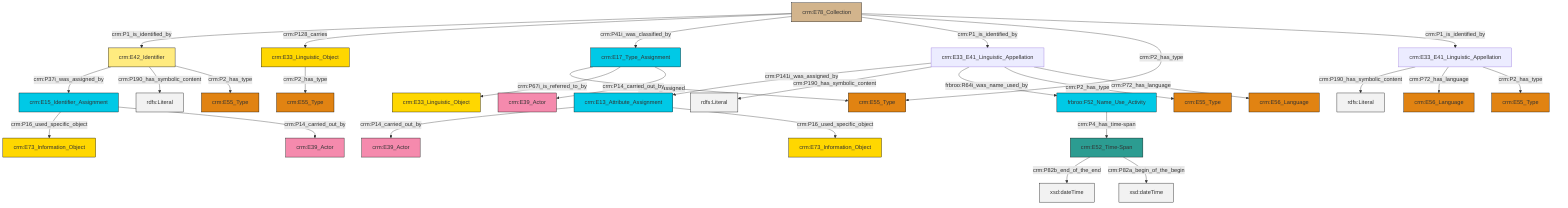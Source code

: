 graph TD
classDef Literal fill:#f2f2f2,stroke:#000000;
classDef CRM_Entity fill:#FFFFFF,stroke:#000000;
classDef Temporal_Entity fill:#00C9E6, stroke:#000000;
classDef Type fill:#E18312, stroke:#000000;
classDef Time-Span fill:#2C9C91, stroke:#000000;
classDef Appellation fill:#FFEB7F, stroke:#000000;
classDef Place fill:#008836, stroke:#000000;
classDef Persistent_Item fill:#B266B2, stroke:#000000;
classDef Conceptual_Object fill:#FFD700, stroke:#000000;
classDef Physical_Thing fill:#D2B48C, stroke:#000000;
classDef Actor fill:#f58aad, stroke:#000000;
classDef PC_Classes fill:#4ce600, stroke:#000000;
classDef Multi fill:#cccccc,stroke:#000000;

0["crm:E15_Identifier_Assignment"]:::Temporal_Entity -->|crm:P16_used_specific_object| 1["crm:E73_Information_Object"]:::Conceptual_Object
2["crm:E78_Collection"]:::Physical_Thing -->|crm:P1_is_identified_by| 3["crm:E42_Identifier"]:::Appellation
4["crm:E33_E41_Linguistic_Appellation"]:::Default -->|crm:P141i_was_assigned_by| 5["crm:E13_Attribute_Assignment"]:::Temporal_Entity
8["crm:E52_Time-Span"]:::Time-Span -->|crm:P82b_end_of_the_end| 9[xsd:dateTime]:::Literal
4["crm:E33_E41_Linguistic_Appellation"]:::Default -->|crm:P190_has_symbolic_content| 10[rdfs:Literal]:::Literal
11["crm:E17_Type_Assignment"]:::Temporal_Entity -->|crm:P42_assigned| 12["crm:E55_Type"]:::Type
3["crm:E42_Identifier"]:::Appellation -->|crm:P37i_was_assigned_by| 0["crm:E15_Identifier_Assignment"]:::Temporal_Entity
4["crm:E33_E41_Linguistic_Appellation"]:::Default -->|frbroo:R64i_was_name_used_by| 15["frbroo:F52_Name_Use_Activity"]:::Temporal_Entity
15["frbroo:F52_Name_Use_Activity"]:::Temporal_Entity -->|crm:P4_has_time-span| 8["crm:E52_Time-Span"]:::Time-Span
2["crm:E78_Collection"]:::Physical_Thing -->|crm:P128_carries| 23["crm:E33_Linguistic_Object"]:::Conceptual_Object
5["crm:E13_Attribute_Assignment"]:::Temporal_Entity -->|crm:P14_carried_out_by| 21["crm:E39_Actor"]:::Actor
5["crm:E13_Attribute_Assignment"]:::Temporal_Entity -->|crm:P16_used_specific_object| 27["crm:E73_Information_Object"]:::Conceptual_Object
11["crm:E17_Type_Assignment"]:::Temporal_Entity -->|crm:P67i_is_referred_to_by| 30["crm:E33_Linguistic_Object"]:::Conceptual_Object
4["crm:E33_E41_Linguistic_Appellation"]:::Default -->|crm:P2_has_type| 31["crm:E55_Type"]:::Type
3["crm:E42_Identifier"]:::Appellation -->|crm:P190_has_symbolic_content| 32[rdfs:Literal]:::Literal
3["crm:E42_Identifier"]:::Appellation -->|crm:P2_has_type| 33["crm:E55_Type"]:::Type
2["crm:E78_Collection"]:::Physical_Thing -->|crm:P41i_was_classified_by| 11["crm:E17_Type_Assignment"]:::Temporal_Entity
2["crm:E78_Collection"]:::Physical_Thing -->|crm:P1_is_identified_by| 4["crm:E33_E41_Linguistic_Appellation"]:::Default
4["crm:E33_E41_Linguistic_Appellation"]:::Default -->|crm:P72_has_language| 34["crm:E56_Language"]:::Type
35["crm:E33_E41_Linguistic_Appellation"]:::Default -->|crm:P190_has_symbolic_content| 36[rdfs:Literal]:::Literal
35["crm:E33_E41_Linguistic_Appellation"]:::Default -->|crm:P72_has_language| 19["crm:E56_Language"]:::Type
23["crm:E33_Linguistic_Object"]:::Conceptual_Object -->|crm:P2_has_type| 16["crm:E55_Type"]:::Type
2["crm:E78_Collection"]:::Physical_Thing -->|crm:P2_has_type| 12["crm:E55_Type"]:::Type
0["crm:E15_Identifier_Assignment"]:::Temporal_Entity -->|crm:P14_carried_out_by| 6["crm:E39_Actor"]:::Actor
35["crm:E33_E41_Linguistic_Appellation"]:::Default -->|crm:P2_has_type| 13["crm:E55_Type"]:::Type
2["crm:E78_Collection"]:::Physical_Thing -->|crm:P1_is_identified_by| 35["crm:E33_E41_Linguistic_Appellation"]:::Default
11["crm:E17_Type_Assignment"]:::Temporal_Entity -->|crm:P14_carried_out_by| 24["crm:E39_Actor"]:::Actor
8["crm:E52_Time-Span"]:::Time-Span -->|crm:P82a_begin_of_the_begin| 49[xsd:dateTime]:::Literal